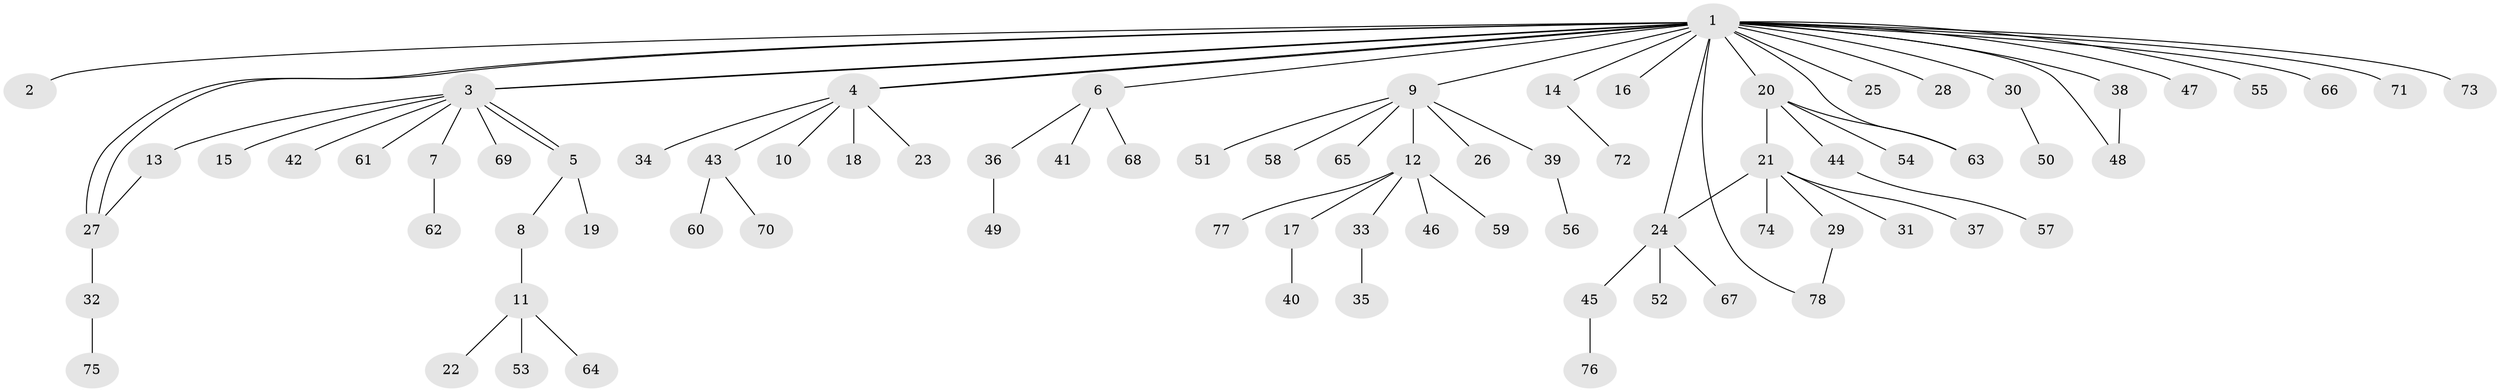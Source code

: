 // Generated by graph-tools (version 1.1) at 2025/01/03/09/25 03:01:48]
// undirected, 78 vertices, 86 edges
graph export_dot {
graph [start="1"]
  node [color=gray90,style=filled];
  1;
  2;
  3;
  4;
  5;
  6;
  7;
  8;
  9;
  10;
  11;
  12;
  13;
  14;
  15;
  16;
  17;
  18;
  19;
  20;
  21;
  22;
  23;
  24;
  25;
  26;
  27;
  28;
  29;
  30;
  31;
  32;
  33;
  34;
  35;
  36;
  37;
  38;
  39;
  40;
  41;
  42;
  43;
  44;
  45;
  46;
  47;
  48;
  49;
  50;
  51;
  52;
  53;
  54;
  55;
  56;
  57;
  58;
  59;
  60;
  61;
  62;
  63;
  64;
  65;
  66;
  67;
  68;
  69;
  70;
  71;
  72;
  73;
  74;
  75;
  76;
  77;
  78;
  1 -- 2;
  1 -- 3;
  1 -- 3;
  1 -- 4;
  1 -- 4;
  1 -- 6;
  1 -- 9;
  1 -- 14;
  1 -- 16;
  1 -- 20;
  1 -- 24;
  1 -- 25;
  1 -- 27;
  1 -- 27;
  1 -- 28;
  1 -- 30;
  1 -- 38;
  1 -- 47;
  1 -- 48;
  1 -- 55;
  1 -- 63;
  1 -- 66;
  1 -- 71;
  1 -- 73;
  1 -- 78;
  3 -- 5;
  3 -- 5;
  3 -- 7;
  3 -- 13;
  3 -- 15;
  3 -- 42;
  3 -- 61;
  3 -- 69;
  4 -- 10;
  4 -- 18;
  4 -- 23;
  4 -- 34;
  4 -- 43;
  5 -- 8;
  5 -- 19;
  6 -- 36;
  6 -- 41;
  6 -- 68;
  7 -- 62;
  8 -- 11;
  9 -- 12;
  9 -- 26;
  9 -- 39;
  9 -- 51;
  9 -- 58;
  9 -- 65;
  11 -- 22;
  11 -- 53;
  11 -- 64;
  12 -- 17;
  12 -- 33;
  12 -- 46;
  12 -- 59;
  12 -- 77;
  13 -- 27;
  14 -- 72;
  17 -- 40;
  20 -- 21;
  20 -- 44;
  20 -- 54;
  20 -- 63;
  21 -- 24;
  21 -- 29;
  21 -- 31;
  21 -- 37;
  21 -- 74;
  24 -- 45;
  24 -- 52;
  24 -- 67;
  27 -- 32;
  29 -- 78;
  30 -- 50;
  32 -- 75;
  33 -- 35;
  36 -- 49;
  38 -- 48;
  39 -- 56;
  43 -- 60;
  43 -- 70;
  44 -- 57;
  45 -- 76;
}
